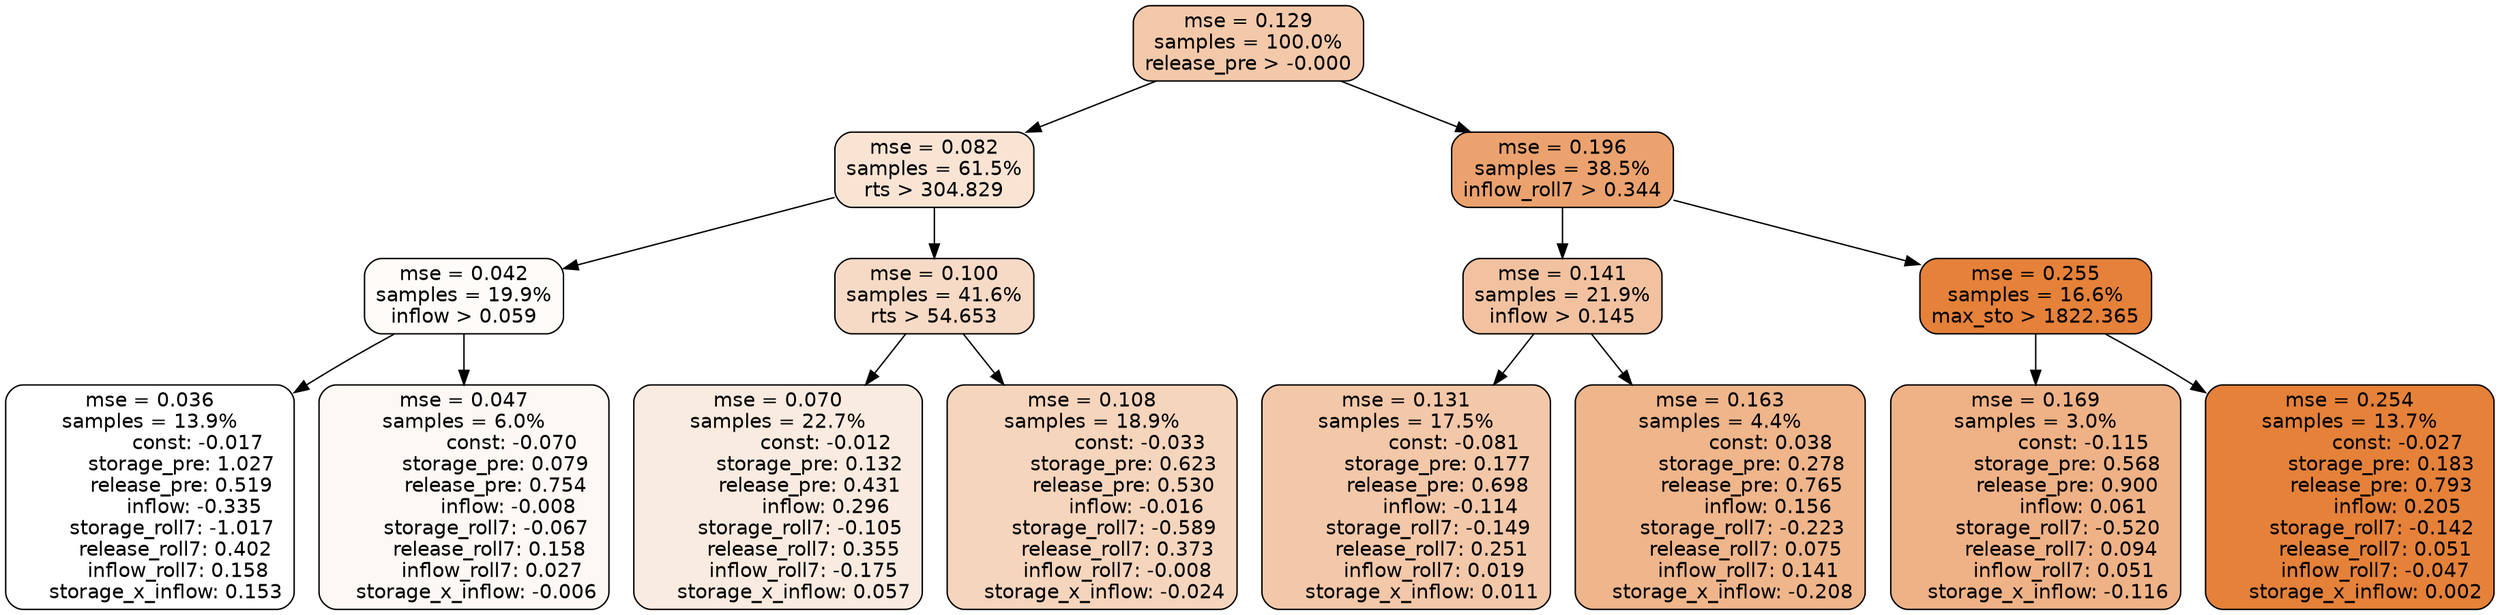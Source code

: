 digraph tree {
node [shape=rectangle, style="filled, rounded", color="black", fontname=helvetica] ;
edge [fontname=helvetica] ;
	"0" [label="mse = 0.129
samples = 100.0%
release_pre > -0.000", fillcolor="#f3c9aa"]
	"1" [label="mse = 0.082
samples = 61.5%
rts > 304.829", fillcolor="#f9e4d4"]
	"8" [label="mse = 0.196
samples = 38.5%
inflow_roll7 > 0.344", fillcolor="#eba26e"]
	"5" [label="mse = 0.042
samples = 19.9%
inflow > 0.059", fillcolor="#fefbf9"]
	"2" [label="mse = 0.100
samples = 41.6%
rts > 54.653", fillcolor="#f7dac5"]
	"9" [label="mse = 0.141
samples = 21.9%
inflow > 0.145", fillcolor="#f2c2a0"]
	"12" [label="mse = 0.255
samples = 16.6%
max_sto > 1822.365", fillcolor="#e58139"]
	"6" [label="mse = 0.036
samples = 13.9%
               const: -0.017
          storage_pre: 1.027
          release_pre: 0.519
              inflow: -0.335
       storage_roll7: -1.017
        release_roll7: 0.402
         inflow_roll7: 0.158
     storage_x_inflow: 0.153", fillcolor="#ffffff"]
	"7" [label="mse = 0.047
samples = 6.0%
               const: -0.070
          storage_pre: 0.079
          release_pre: 0.754
              inflow: -0.008
       storage_roll7: -0.067
        release_roll7: 0.158
         inflow_roll7: 0.027
    storage_x_inflow: -0.006", fillcolor="#fdf8f4"]
	"3" [label="mse = 0.070
samples = 22.7%
               const: -0.012
          storage_pre: 0.132
          release_pre: 0.431
               inflow: 0.296
       storage_roll7: -0.105
        release_roll7: 0.355
        inflow_roll7: -0.175
     storage_x_inflow: 0.057", fillcolor="#faebe0"]
	"4" [label="mse = 0.108
samples = 18.9%
               const: -0.033
          storage_pre: 0.623
          release_pre: 0.530
              inflow: -0.016
       storage_roll7: -0.589
        release_roll7: 0.373
        inflow_roll7: -0.008
    storage_x_inflow: -0.024", fillcolor="#f6d5bd"]
	"10" [label="mse = 0.131
samples = 17.5%
               const: -0.081
          storage_pre: 0.177
          release_pre: 0.698
              inflow: -0.114
       storage_roll7: -0.149
        release_roll7: 0.251
         inflow_roll7: 0.019
     storage_x_inflow: 0.011", fillcolor="#f3c8a9"]
	"11" [label="mse = 0.163
samples = 4.4%
                const: 0.038
          storage_pre: 0.278
          release_pre: 0.765
               inflow: 0.156
       storage_roll7: -0.223
        release_roll7: 0.075
         inflow_roll7: 0.141
    storage_x_inflow: -0.208", fillcolor="#efb58b"]
	"14" [label="mse = 0.169
samples = 3.0%
               const: -0.115
          storage_pre: 0.568
          release_pre: 0.900
               inflow: 0.061
       storage_roll7: -0.520
        release_roll7: 0.094
         inflow_roll7: 0.051
    storage_x_inflow: -0.116", fillcolor="#efb286"]
	"13" [label="mse = 0.254
samples = 13.7%
               const: -0.027
          storage_pre: 0.183
          release_pre: 0.793
               inflow: 0.205
       storage_roll7: -0.142
        release_roll7: 0.051
        inflow_roll7: -0.047
     storage_x_inflow: 0.002", fillcolor="#e58139"]

	"0" -> "1"
	"0" -> "8"
	"1" -> "2"
	"1" -> "5"
	"8" -> "9"
	"8" -> "12"
	"5" -> "6"
	"5" -> "7"
	"2" -> "3"
	"2" -> "4"
	"9" -> "10"
	"9" -> "11"
	"12" -> "13"
	"12" -> "14"
}